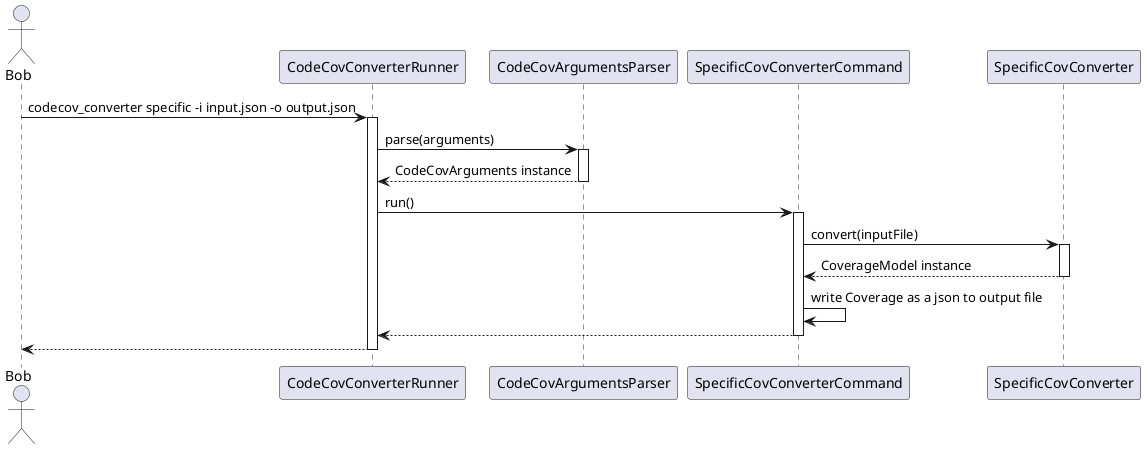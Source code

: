 @startuml codeecov_sequence_diagram


actor Bob


participant CodeCovConverterRunner
participant CodeCovArgumentsParser
participant SpecificCovConverterCommand
participant SpecificCovConverter


Bob -> CodeCovConverterRunner : codecov_converter specific -i input.json -o output.json

activate CodeCovConverterRunner
CodeCovConverterRunner -> CodeCovArgumentsParser : parse(arguments)
activate CodeCovArgumentsParser
return CodeCovArguments instance
CodeCovConverterRunner -> SpecificCovConverterCommand : run()
activate SpecificCovConverterCommand
SpecificCovConverterCommand -> SpecificCovConverter : convert(inputFile)
activate SpecificCovConverter
return CoverageModel instance
SpecificCovConverterCommand -> SpecificCovConverterCommand : write Coverage as a json to output file
return 
return

@enduml
